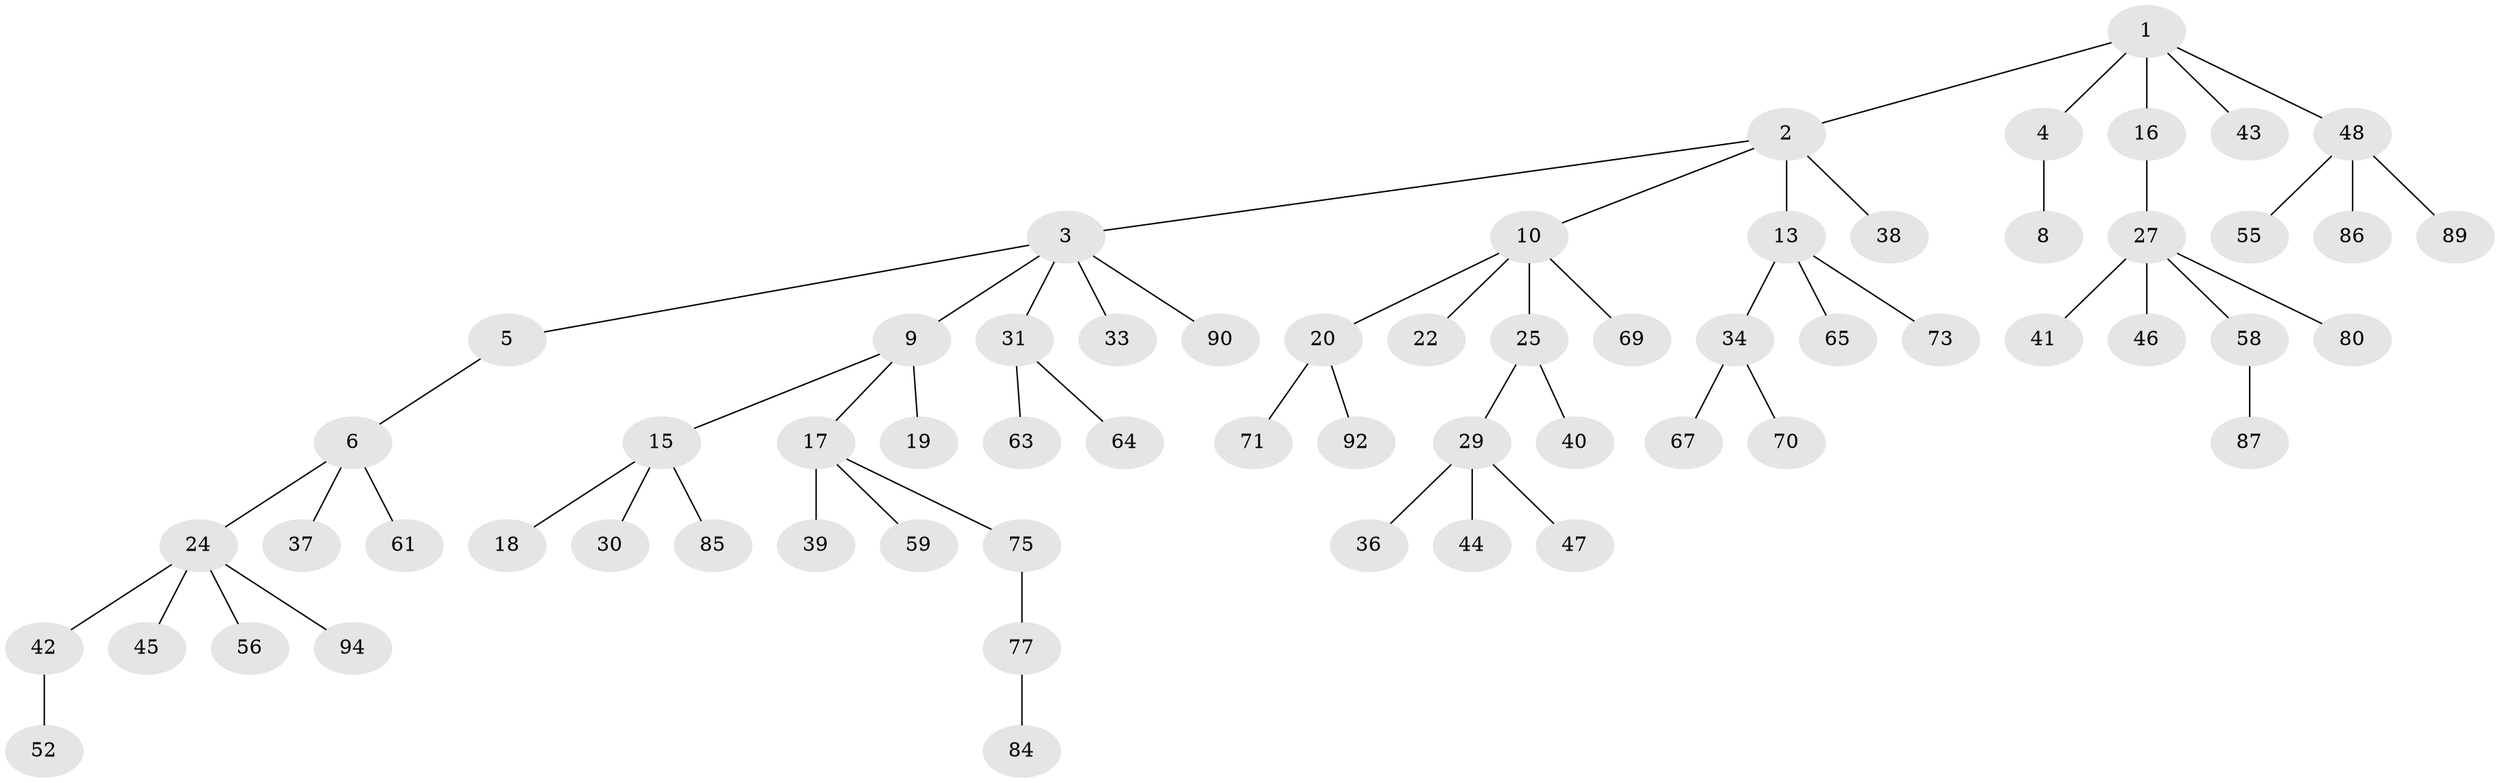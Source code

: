 // original degree distribution, {6: 0.031578947368421054, 5: 0.05263157894736842, 3: 0.12631578947368421, 2: 0.2, 1: 0.5368421052631579, 4: 0.05263157894736842}
// Generated by graph-tools (version 1.1) at 2025/11/02/27/25 16:11:24]
// undirected, 63 vertices, 62 edges
graph export_dot {
graph [start="1"]
  node [color=gray90,style=filled];
  1 [super="+11"];
  2 [super="+12"];
  3 [super="+7"];
  4 [super="+83"];
  5 [super="+28"];
  6 [super="+26"];
  8 [super="+79"];
  9 [super="+14"];
  10 [super="+23"];
  13 [super="+32"];
  15 [super="+21"];
  16 [super="+62"];
  17 [super="+51"];
  18;
  19 [super="+88"];
  20 [super="+68"];
  22;
  24;
  25 [super="+74"];
  27 [super="+35"];
  29 [super="+54"];
  30;
  31 [super="+50"];
  33 [super="+60"];
  34;
  36;
  37;
  38;
  39 [super="+49"];
  40;
  41;
  42 [super="+66"];
  43;
  44;
  45;
  46 [super="+76"];
  47;
  48 [super="+53"];
  52 [super="+57"];
  55 [super="+91"];
  56 [super="+93"];
  58 [super="+72"];
  59;
  61;
  63;
  64;
  65;
  67 [super="+81"];
  69;
  70 [super="+78"];
  71 [super="+95"];
  73;
  75;
  77 [super="+82"];
  80;
  84;
  85;
  86;
  87;
  89;
  90;
  92;
  94;
  1 -- 2;
  1 -- 4;
  1 -- 16;
  1 -- 43;
  1 -- 48;
  2 -- 3;
  2 -- 10;
  2 -- 13;
  2 -- 38;
  3 -- 5;
  3 -- 9;
  3 -- 31;
  3 -- 90;
  3 -- 33;
  4 -- 8;
  5 -- 6;
  6 -- 24;
  6 -- 37;
  6 -- 61;
  9 -- 15;
  9 -- 17;
  9 -- 19;
  10 -- 20;
  10 -- 22;
  10 -- 25;
  10 -- 69;
  13 -- 34;
  13 -- 65;
  13 -- 73;
  15 -- 18;
  15 -- 85;
  15 -- 30;
  16 -- 27;
  17 -- 39;
  17 -- 75;
  17 -- 59;
  20 -- 71;
  20 -- 92;
  24 -- 42;
  24 -- 45;
  24 -- 56;
  24 -- 94;
  25 -- 29;
  25 -- 40;
  27 -- 41;
  27 -- 58;
  27 -- 80;
  27 -- 46;
  29 -- 36;
  29 -- 44;
  29 -- 47;
  31 -- 63;
  31 -- 64;
  34 -- 67;
  34 -- 70;
  42 -- 52;
  48 -- 86;
  48 -- 89;
  48 -- 55;
  58 -- 87;
  75 -- 77;
  77 -- 84;
}
